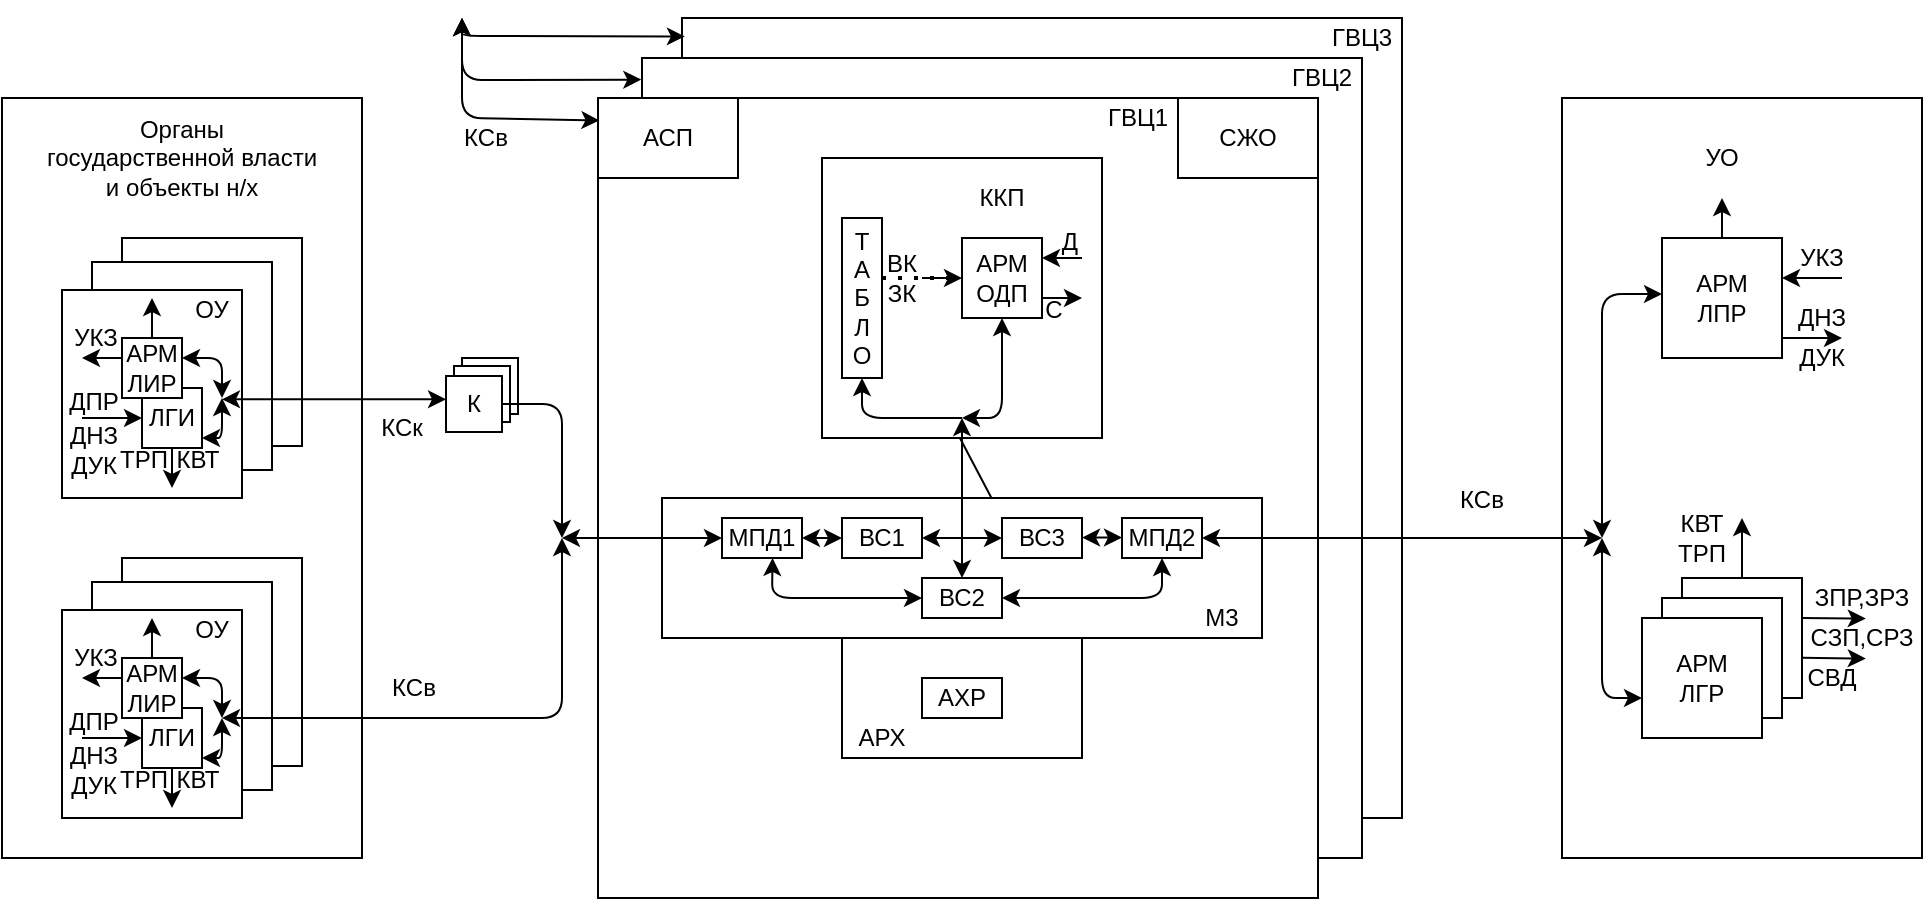 <mxfile version="14.5.8" type="github">
  <diagram name="Page-1" id="5f0bae14-7c28-e335-631c-24af17079c00">
    <mxGraphModel dx="1502" dy="604" grid="1" gridSize="10" guides="1" tooltips="1" connect="1" arrows="1" fold="1" page="1" pageScale="1" pageWidth="1100" pageHeight="850" background="#ffffff" math="0" shadow="0">
      <root>
        <mxCell id="0" />
        <mxCell id="1" parent="0" />
        <mxCell id="ngJWHtQWBfCgf-anMFrI-11" value="" style="rounded=0;whiteSpace=wrap;html=1;" vertex="1" parent="1">
          <mxGeometry x="400" y="200" width="360" height="400" as="geometry" />
        </mxCell>
        <mxCell id="ngJWHtQWBfCgf-anMFrI-12" value="" style="rounded=0;whiteSpace=wrap;html=1;" vertex="1" parent="1">
          <mxGeometry x="380" y="220" width="360" height="400" as="geometry" />
        </mxCell>
        <mxCell id="ngJWHtQWBfCgf-anMFrI-13" value="" style="rounded=0;whiteSpace=wrap;html=1;" vertex="1" parent="1">
          <mxGeometry x="358" y="240" width="360" height="400" as="geometry" />
        </mxCell>
        <mxCell id="ngJWHtQWBfCgf-anMFrI-15" value="ГВЦ1" style="text;html=1;strokeColor=none;fillColor=none;align=center;verticalAlign=middle;whiteSpace=wrap;rounded=0;" vertex="1" parent="1">
          <mxGeometry x="608" y="240" width="40" height="20" as="geometry" />
        </mxCell>
        <mxCell id="ngJWHtQWBfCgf-anMFrI-17" value="ГВЦ2" style="text;html=1;strokeColor=none;fillColor=none;align=center;verticalAlign=middle;whiteSpace=wrap;rounded=0;" vertex="1" parent="1">
          <mxGeometry x="700" y="220" width="40" height="20" as="geometry" />
        </mxCell>
        <mxCell id="ngJWHtQWBfCgf-anMFrI-18" value="ГВЦ3" style="text;html=1;strokeColor=none;fillColor=none;align=center;verticalAlign=middle;whiteSpace=wrap;rounded=0;" vertex="1" parent="1">
          <mxGeometry x="720" y="200" width="40" height="20" as="geometry" />
        </mxCell>
        <mxCell id="ngJWHtQWBfCgf-anMFrI-20" value="АСП" style="rounded=0;whiteSpace=wrap;html=1;" vertex="1" parent="1">
          <mxGeometry x="358" y="240" width="70" height="40" as="geometry" />
        </mxCell>
        <mxCell id="ngJWHtQWBfCgf-anMFrI-21" value="СЖО" style="rounded=0;whiteSpace=wrap;html=1;" vertex="1" parent="1">
          <mxGeometry x="648" y="240" width="70" height="40" as="geometry" />
        </mxCell>
        <mxCell id="ngJWHtQWBfCgf-anMFrI-42" value="" style="endArrow=classic;startArrow=classic;html=1;entryX=0;entryY=0.5;entryDx=0;entryDy=0;entryPerimeter=0;exitX=1;exitY=0.5;exitDx=0;exitDy=0;exitPerimeter=0;" edge="1" parent="1" target="ngJWHtQWBfCgf-anMFrI-30">
          <mxGeometry width="50" height="50" relative="1" as="geometry">
            <mxPoint x="510" y="355" as="sourcePoint" />
            <mxPoint x="560" y="450" as="targetPoint" />
          </mxGeometry>
        </mxCell>
        <mxCell id="ngJWHtQWBfCgf-anMFrI-57" value="" style="rounded=0;whiteSpace=wrap;html=1;" vertex="1" parent="1">
          <mxGeometry x="470" y="270" width="140" height="140" as="geometry" />
        </mxCell>
        <mxCell id="ngJWHtQWBfCgf-anMFrI-58" value="" style="rounded=0;whiteSpace=wrap;html=1;" vertex="1" parent="1">
          <mxGeometry x="390" y="440" width="300" height="70" as="geometry" />
        </mxCell>
        <mxCell id="ngJWHtQWBfCgf-anMFrI-59" value="" style="rounded=0;whiteSpace=wrap;html=1;" vertex="1" parent="1">
          <mxGeometry x="480" y="510" width="120" height="60" as="geometry" />
        </mxCell>
        <mxCell id="ngJWHtQWBfCgf-anMFrI-60" value="Т&lt;br&gt;А&lt;br&gt;Б&lt;br&gt;Л&lt;br&gt;О" style="rounded=0;whiteSpace=wrap;html=1;" vertex="1" parent="1">
          <mxGeometry x="480" y="300" width="20" height="80" as="geometry" />
        </mxCell>
        <mxCell id="ngJWHtQWBfCgf-anMFrI-63" value="АРМ&lt;br&gt;ОДП" style="whiteSpace=wrap;html=1;aspect=fixed;" vertex="1" parent="1">
          <mxGeometry x="540" y="310" width="40" height="40" as="geometry" />
        </mxCell>
        <mxCell id="ngJWHtQWBfCgf-anMFrI-66" value="МПД1" style="rounded=0;whiteSpace=wrap;html=1;" vertex="1" parent="1">
          <mxGeometry x="420" y="450" width="40" height="20" as="geometry" />
        </mxCell>
        <mxCell id="ngJWHtQWBfCgf-anMFrI-67" value="ВС1" style="rounded=0;whiteSpace=wrap;html=1;" vertex="1" parent="1">
          <mxGeometry x="480" y="450" width="40" height="20" as="geometry" />
        </mxCell>
        <mxCell id="ngJWHtQWBfCgf-anMFrI-68" value="ВС2" style="rounded=0;whiteSpace=wrap;html=1;" vertex="1" parent="1">
          <mxGeometry x="520" y="480" width="40" height="20" as="geometry" />
        </mxCell>
        <mxCell id="ngJWHtQWBfCgf-anMFrI-69" value="ВС3" style="rounded=0;whiteSpace=wrap;html=1;" vertex="1" parent="1">
          <mxGeometry x="560" y="450" width="40" height="20" as="geometry" />
        </mxCell>
        <mxCell id="ngJWHtQWBfCgf-anMFrI-70" value="МПД2" style="rounded=0;whiteSpace=wrap;html=1;" vertex="1" parent="1">
          <mxGeometry x="620" y="450" width="40" height="20" as="geometry" />
        </mxCell>
        <mxCell id="ngJWHtQWBfCgf-anMFrI-71" value="АХР" style="rounded=0;whiteSpace=wrap;html=1;" vertex="1" parent="1">
          <mxGeometry x="520" y="530" width="40" height="20" as="geometry" />
        </mxCell>
        <mxCell id="ngJWHtQWBfCgf-anMFrI-72" value="" style="endArrow=none;dashed=1;html=1;dashPattern=1 3;strokeWidth=2;exitX=1;exitY=0.375;exitDx=0;exitDy=0;exitPerimeter=0;entryX=0;entryY=0.5;entryDx=0;entryDy=0;entryPerimeter=0;" edge="1" parent="1" source="ngJWHtQWBfCgf-anMFrI-60" target="ngJWHtQWBfCgf-anMFrI-63">
          <mxGeometry width="50" height="50" relative="1" as="geometry">
            <mxPoint x="660" y="530" as="sourcePoint" />
            <mxPoint x="710" y="480" as="targetPoint" />
          </mxGeometry>
        </mxCell>
        <mxCell id="ngJWHtQWBfCgf-anMFrI-73" value="" style="endArrow=classic;html=1;entryX=0;entryY=0.5;entryDx=0;entryDy=0;" edge="1" parent="1" target="ngJWHtQWBfCgf-anMFrI-63">
          <mxGeometry width="50" height="50" relative="1" as="geometry">
            <mxPoint x="520" y="330" as="sourcePoint" />
            <mxPoint x="610" y="320" as="targetPoint" />
          </mxGeometry>
        </mxCell>
        <mxCell id="ngJWHtQWBfCgf-anMFrI-74" value="" style="endArrow=classic;html=1;entryX=1;entryY=0.25;entryDx=0;entryDy=0;entryPerimeter=0;" edge="1" parent="1" target="ngJWHtQWBfCgf-anMFrI-63">
          <mxGeometry width="50" height="50" relative="1" as="geometry">
            <mxPoint x="600" y="320" as="sourcePoint" />
            <mxPoint x="580" y="310" as="targetPoint" />
          </mxGeometry>
        </mxCell>
        <mxCell id="ngJWHtQWBfCgf-anMFrI-75" value="" style="endArrow=classic;html=1;exitX=1;exitY=0.75;exitDx=0;exitDy=0;exitPerimeter=0;" edge="1" parent="1" source="ngJWHtQWBfCgf-anMFrI-63">
          <mxGeometry width="50" height="50" relative="1" as="geometry">
            <mxPoint x="580" y="370" as="sourcePoint" />
            <mxPoint x="600" y="340" as="targetPoint" />
            <Array as="points" />
          </mxGeometry>
        </mxCell>
        <mxCell id="ngJWHtQWBfCgf-anMFrI-78" value="ВК&lt;br&gt;ЗК" style="text;html=1;strokeColor=none;fillColor=none;align=center;verticalAlign=middle;whiteSpace=wrap;rounded=0;" vertex="1" parent="1">
          <mxGeometry x="490" y="320" width="40" height="20" as="geometry" />
        </mxCell>
        <mxCell id="ngJWHtQWBfCgf-anMFrI-79" value="ККП" style="text;html=1;strokeColor=none;fillColor=none;align=center;verticalAlign=middle;whiteSpace=wrap;rounded=0;" vertex="1" parent="1">
          <mxGeometry x="540" y="280" width="40" height="20" as="geometry" />
        </mxCell>
        <mxCell id="ngJWHtQWBfCgf-anMFrI-81" value="С" style="text;html=1;strokeColor=none;fillColor=none;align=center;verticalAlign=middle;whiteSpace=wrap;rounded=0;" vertex="1" parent="1">
          <mxGeometry x="576" y="336" width="20" height="20" as="geometry" />
        </mxCell>
        <mxCell id="ngJWHtQWBfCgf-anMFrI-82" value="" style="endArrow=classic;startArrow=classic;html=1;exitX=1;exitY=0.5;exitDx=0;exitDy=0;exitPerimeter=0;entryX=0;entryY=0.5;entryDx=0;entryDy=0;entryPerimeter=0;" edge="1" parent="1" source="ngJWHtQWBfCgf-anMFrI-66" target="ngJWHtQWBfCgf-anMFrI-67">
          <mxGeometry width="50" height="50" relative="1" as="geometry">
            <mxPoint x="460" y="450" as="sourcePoint" />
            <mxPoint x="670" y="430" as="targetPoint" />
          </mxGeometry>
        </mxCell>
        <mxCell id="ngJWHtQWBfCgf-anMFrI-83" value="" style="endArrow=classic;startArrow=classic;html=1;exitX=1;exitY=0.5;exitDx=0;exitDy=0;exitPerimeter=0;entryX=0;entryY=0.5;entryDx=0;entryDy=0;entryPerimeter=0;" edge="1" parent="1">
          <mxGeometry width="50" height="50" relative="1" as="geometry">
            <mxPoint x="600" y="459.76" as="sourcePoint" />
            <mxPoint x="620" y="459.76" as="targetPoint" />
          </mxGeometry>
        </mxCell>
        <mxCell id="ngJWHtQWBfCgf-anMFrI-84" value="" style="endArrow=classic;startArrow=classic;html=1;exitX=1;exitY=0.5;exitDx=0;exitDy=0;entryX=0;entryY=0.5;entryDx=0;entryDy=0;" edge="1" parent="1" source="ngJWHtQWBfCgf-anMFrI-67" target="ngJWHtQWBfCgf-anMFrI-69">
          <mxGeometry width="50" height="50" relative="1" as="geometry">
            <mxPoint x="530" y="459.76" as="sourcePoint" />
            <mxPoint x="550" y="459.76" as="targetPoint" />
          </mxGeometry>
        </mxCell>
        <mxCell id="ngJWHtQWBfCgf-anMFrI-85" value="" style="endArrow=classic;startArrow=classic;html=1;exitX=0.632;exitY=1;exitDx=0;exitDy=0;exitPerimeter=0;entryX=0;entryY=0.5;entryDx=0;entryDy=0;" edge="1" parent="1" source="ngJWHtQWBfCgf-anMFrI-66" target="ngJWHtQWBfCgf-anMFrI-68">
          <mxGeometry width="50" height="50" relative="1" as="geometry">
            <mxPoint x="630" y="480" as="sourcePoint" />
            <mxPoint x="680" y="430" as="targetPoint" />
            <Array as="points">
              <mxPoint x="445" y="490" />
            </Array>
          </mxGeometry>
        </mxCell>
        <mxCell id="ngJWHtQWBfCgf-anMFrI-86" value="" style="endArrow=classic;startArrow=classic;html=1;exitX=0.5;exitY=1;exitDx=0;exitDy=0;entryX=1;entryY=0.5;entryDx=0;entryDy=0;" edge="1" parent="1" source="ngJWHtQWBfCgf-anMFrI-70" target="ngJWHtQWBfCgf-anMFrI-68">
          <mxGeometry width="50" height="50" relative="1" as="geometry">
            <mxPoint x="465.28" y="480" as="sourcePoint" />
            <mxPoint x="530" y="500" as="targetPoint" />
            <Array as="points">
              <mxPoint x="640" y="490" />
            </Array>
          </mxGeometry>
        </mxCell>
        <mxCell id="ngJWHtQWBfCgf-anMFrI-88" value="" style="endArrow=classic;startArrow=classic;html=1;exitX=0.5;exitY=0;exitDx=0;exitDy=0;" edge="1" parent="1" source="ngJWHtQWBfCgf-anMFrI-68">
          <mxGeometry width="50" height="50" relative="1" as="geometry">
            <mxPoint x="520" y="450" as="sourcePoint" />
            <mxPoint x="540" y="400" as="targetPoint" />
          </mxGeometry>
        </mxCell>
        <mxCell id="ngJWHtQWBfCgf-anMFrI-89" value="" style="endArrow=classic;startArrow=classic;html=1;entryX=0.5;entryY=1;entryDx=0;entryDy=0;entryPerimeter=0;" edge="1" parent="1" target="ngJWHtQWBfCgf-anMFrI-63">
          <mxGeometry width="50" height="50" relative="1" as="geometry">
            <mxPoint x="540" y="400" as="sourcePoint" />
            <mxPoint x="570" y="350" as="targetPoint" />
            <Array as="points">
              <mxPoint x="560" y="400" />
            </Array>
          </mxGeometry>
        </mxCell>
        <mxCell id="ngJWHtQWBfCgf-anMFrI-90" value="" style="endArrow=classic;html=1;entryX=0.5;entryY=1;entryDx=0;entryDy=0;entryPerimeter=0;" edge="1" parent="1" target="ngJWHtQWBfCgf-anMFrI-60">
          <mxGeometry width="50" height="50" relative="1" as="geometry">
            <mxPoint x="540" y="400" as="sourcePoint" />
            <mxPoint x="530" y="350" as="targetPoint" />
            <Array as="points">
              <mxPoint x="490" y="400" />
            </Array>
          </mxGeometry>
        </mxCell>
        <mxCell id="ngJWHtQWBfCgf-anMFrI-94" value="Д" style="text;html=1;strokeColor=none;fillColor=none;align=center;verticalAlign=middle;whiteSpace=wrap;rounded=0;" vertex="1" parent="1">
          <mxGeometry x="574" y="302" width="40" height="20" as="geometry" />
        </mxCell>
        <mxCell id="ngJWHtQWBfCgf-anMFrI-95" value="М3" style="text;html=1;strokeColor=none;fillColor=none;align=center;verticalAlign=middle;whiteSpace=wrap;rounded=0;" vertex="1" parent="1">
          <mxGeometry x="650" y="490" width="40" height="20" as="geometry" />
        </mxCell>
        <mxCell id="ngJWHtQWBfCgf-anMFrI-96" value="АРХ" style="text;html=1;strokeColor=none;fillColor=none;align=center;verticalAlign=middle;whiteSpace=wrap;rounded=0;" vertex="1" parent="1">
          <mxGeometry x="480" y="550" width="40" height="20" as="geometry" />
        </mxCell>
        <mxCell id="ngJWHtQWBfCgf-anMFrI-97" value="" style="rounded=0;whiteSpace=wrap;html=1;" vertex="1" parent="1">
          <mxGeometry x="840" y="240" width="180" height="380" as="geometry" />
        </mxCell>
        <mxCell id="ngJWHtQWBfCgf-anMFrI-98" value="УО" style="text;html=1;strokeColor=none;fillColor=none;align=center;verticalAlign=middle;whiteSpace=wrap;rounded=0;" vertex="1" parent="1">
          <mxGeometry x="900" y="260" width="40" height="20" as="geometry" />
        </mxCell>
        <mxCell id="ngJWHtQWBfCgf-anMFrI-99" value="АРМ&lt;br&gt;ЛПР" style="rounded=0;whiteSpace=wrap;html=1;" vertex="1" parent="1">
          <mxGeometry x="890" y="310" width="60" height="60" as="geometry" />
        </mxCell>
        <mxCell id="ngJWHtQWBfCgf-anMFrI-101" value="" style="rounded=0;whiteSpace=wrap;html=1;" vertex="1" parent="1">
          <mxGeometry x="900" y="480" width="60" height="60" as="geometry" />
        </mxCell>
        <mxCell id="ngJWHtQWBfCgf-anMFrI-102" value="" style="rounded=0;whiteSpace=wrap;html=1;" vertex="1" parent="1">
          <mxGeometry x="890" y="490" width="60" height="60" as="geometry" />
        </mxCell>
        <mxCell id="ngJWHtQWBfCgf-anMFrI-103" value="АРМ&lt;br&gt;ЛГР" style="rounded=0;whiteSpace=wrap;html=1;" vertex="1" parent="1">
          <mxGeometry x="880" y="500" width="60" height="60" as="geometry" />
        </mxCell>
        <mxCell id="ngJWHtQWBfCgf-anMFrI-106" value="" style="endArrow=classic;startArrow=classic;html=1;exitX=1;exitY=0.5;exitDx=0;exitDy=0;exitPerimeter=0;" edge="1" parent="1" source="ngJWHtQWBfCgf-anMFrI-70">
          <mxGeometry width="50" height="50" relative="1" as="geometry">
            <mxPoint x="770" y="500" as="sourcePoint" />
            <mxPoint x="860" y="460" as="targetPoint" />
          </mxGeometry>
        </mxCell>
        <mxCell id="ngJWHtQWBfCgf-anMFrI-107" value="" style="endArrow=classic;startArrow=classic;html=1;entryX=0;entryY=0.467;entryDx=0;entryDy=0;entryPerimeter=0;" edge="1" parent="1" target="ngJWHtQWBfCgf-anMFrI-99">
          <mxGeometry width="50" height="50" relative="1" as="geometry">
            <mxPoint x="860" y="460" as="sourcePoint" />
            <mxPoint x="890" y="370" as="targetPoint" />
            <Array as="points">
              <mxPoint x="860" y="338" />
            </Array>
          </mxGeometry>
        </mxCell>
        <mxCell id="ngJWHtQWBfCgf-anMFrI-108" value="" style="endArrow=classic;startArrow=classic;html=1;entryX=0;entryY=0.667;entryDx=0;entryDy=0;entryPerimeter=0;" edge="1" parent="1" target="ngJWHtQWBfCgf-anMFrI-103">
          <mxGeometry width="50" height="50" relative="1" as="geometry">
            <mxPoint x="860" y="460" as="sourcePoint" />
            <mxPoint x="940" y="440" as="targetPoint" />
            <Array as="points">
              <mxPoint x="860" y="540" />
            </Array>
          </mxGeometry>
        </mxCell>
        <mxCell id="ngJWHtQWBfCgf-anMFrI-109" value="" style="endArrow=classic;html=1;" edge="1" parent="1">
          <mxGeometry width="50" height="50" relative="1" as="geometry">
            <mxPoint x="920" y="310" as="sourcePoint" />
            <mxPoint x="920" y="290" as="targetPoint" />
          </mxGeometry>
        </mxCell>
        <mxCell id="ngJWHtQWBfCgf-anMFrI-110" value="" style="endArrow=classic;html=1;entryX=1;entryY=0.333;entryDx=0;entryDy=0;entryPerimeter=0;" edge="1" parent="1" target="ngJWHtQWBfCgf-anMFrI-99">
          <mxGeometry width="50" height="50" relative="1" as="geometry">
            <mxPoint x="980" y="330" as="sourcePoint" />
            <mxPoint x="930" y="300" as="targetPoint" />
          </mxGeometry>
        </mxCell>
        <mxCell id="ngJWHtQWBfCgf-anMFrI-111" value="" style="endArrow=classic;html=1;exitX=1;exitY=0.833;exitDx=0;exitDy=0;exitPerimeter=0;" edge="1" parent="1" source="ngJWHtQWBfCgf-anMFrI-99">
          <mxGeometry width="50" height="50" relative="1" as="geometry">
            <mxPoint x="940" y="330" as="sourcePoint" />
            <mxPoint x="980" y="360" as="targetPoint" />
          </mxGeometry>
        </mxCell>
        <mxCell id="ngJWHtQWBfCgf-anMFrI-112" value="" style="endArrow=classic;html=1;exitX=0.5;exitY=0;exitDx=0;exitDy=0;exitPerimeter=0;" edge="1" parent="1" source="ngJWHtQWBfCgf-anMFrI-101">
          <mxGeometry width="50" height="50" relative="1" as="geometry">
            <mxPoint x="520" y="470" as="sourcePoint" />
            <mxPoint x="930" y="450" as="targetPoint" />
          </mxGeometry>
        </mxCell>
        <mxCell id="ngJWHtQWBfCgf-anMFrI-113" value="" style="endArrow=classic;html=1;exitX=1;exitY=0.333;exitDx=0;exitDy=0;exitPerimeter=0;entryX=0.547;entryY=1.014;entryDx=0;entryDy=0;entryPerimeter=0;" edge="1" parent="1" source="ngJWHtQWBfCgf-anMFrI-101" target="ngJWHtQWBfCgf-anMFrI-122">
          <mxGeometry width="50" height="50" relative="1" as="geometry">
            <mxPoint x="940" y="490" as="sourcePoint" />
            <mxPoint x="991.88" y="500.28" as="targetPoint" />
          </mxGeometry>
        </mxCell>
        <mxCell id="ngJWHtQWBfCgf-anMFrI-115" value="УКЗ" style="text;html=1;strokeColor=none;fillColor=none;align=center;verticalAlign=middle;whiteSpace=wrap;rounded=0;" vertex="1" parent="1">
          <mxGeometry x="950" y="310" width="40" height="20" as="geometry" />
        </mxCell>
        <mxCell id="ngJWHtQWBfCgf-anMFrI-116" value="ДНЗ" style="text;html=1;strokeColor=none;fillColor=none;align=center;verticalAlign=middle;whiteSpace=wrap;rounded=0;" vertex="1" parent="1">
          <mxGeometry x="950" y="340" width="40" height="20" as="geometry" />
        </mxCell>
        <mxCell id="ngJWHtQWBfCgf-anMFrI-117" value="ДУК" style="text;html=1;strokeColor=none;fillColor=none;align=center;verticalAlign=middle;whiteSpace=wrap;rounded=0;" vertex="1" parent="1">
          <mxGeometry x="950" y="360" width="40" height="20" as="geometry" />
        </mxCell>
        <mxCell id="ngJWHtQWBfCgf-anMFrI-118" value="КВТ&lt;br&gt;ТРП" style="text;html=1;strokeColor=none;fillColor=none;align=center;verticalAlign=middle;whiteSpace=wrap;rounded=0;" vertex="1" parent="1">
          <mxGeometry x="890" y="450" width="40" height="20" as="geometry" />
        </mxCell>
        <mxCell id="ngJWHtQWBfCgf-anMFrI-120" value="" style="endArrow=classic;html=1;exitX=1;exitY=0.333;exitDx=0;exitDy=0;exitPerimeter=0;entryX=0.547;entryY=1.014;entryDx=0;entryDy=0;entryPerimeter=0;" edge="1" parent="1" target="ngJWHtQWBfCgf-anMFrI-121">
          <mxGeometry width="50" height="50" relative="1" as="geometry">
            <mxPoint x="960" y="519.85" as="sourcePoint" />
            <mxPoint x="991.88" y="520.15" as="targetPoint" />
          </mxGeometry>
        </mxCell>
        <mxCell id="ngJWHtQWBfCgf-anMFrI-121" value="СЗП,СРЗ" style="text;html=1;strokeColor=none;fillColor=none;align=center;verticalAlign=middle;whiteSpace=wrap;rounded=0;" vertex="1" parent="1">
          <mxGeometry x="970.0" y="500" width="40" height="20" as="geometry" />
        </mxCell>
        <mxCell id="ngJWHtQWBfCgf-anMFrI-122" value="ЗПР,ЗРЗ" style="text;html=1;strokeColor=none;fillColor=none;align=center;verticalAlign=middle;whiteSpace=wrap;rounded=0;" vertex="1" parent="1">
          <mxGeometry x="970" y="480" width="40" height="20" as="geometry" />
        </mxCell>
        <mxCell id="ngJWHtQWBfCgf-anMFrI-123" value="СВД" style="text;html=1;strokeColor=none;fillColor=none;align=center;verticalAlign=middle;whiteSpace=wrap;rounded=0;" vertex="1" parent="1">
          <mxGeometry x="955" y="520" width="40" height="20" as="geometry" />
        </mxCell>
        <mxCell id="ngJWHtQWBfCgf-anMFrI-124" value="" style="endArrow=classic;startArrow=classic;html=1;entryX=-0.001;entryY=0.027;entryDx=0;entryDy=0;entryPerimeter=0;" edge="1" parent="1" target="ngJWHtQWBfCgf-anMFrI-12">
          <mxGeometry width="50" height="50" relative="1" as="geometry">
            <mxPoint x="290" y="200" as="sourcePoint" />
            <mxPoint x="376" y="190" as="targetPoint" />
            <Array as="points">
              <mxPoint x="290" y="231" />
            </Array>
          </mxGeometry>
        </mxCell>
        <mxCell id="ngJWHtQWBfCgf-anMFrI-125" value="" style="endArrow=classic;startArrow=classic;html=1;entryX=0.002;entryY=0.028;entryDx=0;entryDy=0;entryPerimeter=0;" edge="1" parent="1" target="ngJWHtQWBfCgf-anMFrI-13">
          <mxGeometry width="50" height="50" relative="1" as="geometry">
            <mxPoint x="290" y="200" as="sourcePoint" />
            <mxPoint x="365.48" y="276.8" as="targetPoint" />
            <Array as="points">
              <mxPoint x="290" y="250" />
            </Array>
          </mxGeometry>
        </mxCell>
        <mxCell id="ngJWHtQWBfCgf-anMFrI-126" value="" style="endArrow=classic;startArrow=classic;html=1;entryX=0.004;entryY=0.023;entryDx=0;entryDy=0;entryPerimeter=0;" edge="1" parent="1" target="ngJWHtQWBfCgf-anMFrI-11">
          <mxGeometry width="50" height="50" relative="1" as="geometry">
            <mxPoint x="290" y="200" as="sourcePoint" />
            <mxPoint x="375.48" y="286.8" as="targetPoint" />
            <Array as="points">
              <mxPoint x="290" y="209" />
            </Array>
          </mxGeometry>
        </mxCell>
        <mxCell id="ngJWHtQWBfCgf-anMFrI-127" value="" style="rounded=0;whiteSpace=wrap;html=1;" vertex="1" parent="1">
          <mxGeometry x="60" y="240" width="180" height="380" as="geometry" />
        </mxCell>
        <mxCell id="ngJWHtQWBfCgf-anMFrI-128" value="Органы государственной власти и объекты н/х" style="text;html=1;strokeColor=none;fillColor=none;align=center;verticalAlign=middle;whiteSpace=wrap;rounded=0;" vertex="1" parent="1">
          <mxGeometry x="80" y="260" width="140" height="20" as="geometry" />
        </mxCell>
        <mxCell id="ngJWHtQWBfCgf-anMFrI-129" value="" style="rounded=0;whiteSpace=wrap;html=1;" vertex="1" parent="1">
          <mxGeometry x="120" y="310" width="90" height="104" as="geometry" />
        </mxCell>
        <mxCell id="ngJWHtQWBfCgf-anMFrI-130" value="" style="rounded=0;whiteSpace=wrap;html=1;" vertex="1" parent="1">
          <mxGeometry x="105" y="322" width="90" height="104" as="geometry" />
        </mxCell>
        <mxCell id="ngJWHtQWBfCgf-anMFrI-131" value="" style="rounded=0;whiteSpace=wrap;html=1;" vertex="1" parent="1">
          <mxGeometry x="90" y="336" width="90" height="104" as="geometry" />
        </mxCell>
        <mxCell id="ngJWHtQWBfCgf-anMFrI-135" value="ЛГИ" style="whiteSpace=wrap;html=1;aspect=fixed;" vertex="1" parent="1">
          <mxGeometry x="130" y="385" width="30" height="30" as="geometry" />
        </mxCell>
        <mxCell id="ngJWHtQWBfCgf-anMFrI-136" value="АРМ&lt;br&gt;ЛИР" style="whiteSpace=wrap;html=1;aspect=fixed;" vertex="1" parent="1">
          <mxGeometry x="120" y="360" width="30" height="30" as="geometry" />
        </mxCell>
        <mxCell id="ngJWHtQWBfCgf-anMFrI-139" value="" style="endArrow=classic;html=1;exitX=0.5;exitY=0;exitDx=0;exitDy=0;exitPerimeter=0;" edge="1" parent="1" source="ngJWHtQWBfCgf-anMFrI-136">
          <mxGeometry width="50" height="50" relative="1" as="geometry">
            <mxPoint x="100" y="370" as="sourcePoint" />
            <mxPoint x="135" y="340" as="targetPoint" />
          </mxGeometry>
        </mxCell>
        <mxCell id="ngJWHtQWBfCgf-anMFrI-140" value="" style="endArrow=classic;html=1;exitX=0;exitY=0.333;exitDx=0;exitDy=0;exitPerimeter=0;" edge="1" parent="1" source="ngJWHtQWBfCgf-anMFrI-136">
          <mxGeometry width="50" height="50" relative="1" as="geometry">
            <mxPoint x="60" y="390" as="sourcePoint" />
            <mxPoint x="100" y="370" as="targetPoint" />
          </mxGeometry>
        </mxCell>
        <mxCell id="ngJWHtQWBfCgf-anMFrI-141" value="" style="endArrow=classic;html=1;" edge="1" parent="1">
          <mxGeometry width="50" height="50" relative="1" as="geometry">
            <mxPoint x="100" y="400" as="sourcePoint" />
            <mxPoint x="130" y="400" as="targetPoint" />
          </mxGeometry>
        </mxCell>
        <mxCell id="ngJWHtQWBfCgf-anMFrI-143" value="" style="endArrow=classic;html=1;exitX=0.5;exitY=0.833;exitDx=0;exitDy=0;exitPerimeter=0;" edge="1" parent="1">
          <mxGeometry width="50" height="50" relative="1" as="geometry">
            <mxPoint x="145" y="414.99" as="sourcePoint" />
            <mxPoint x="145" y="435" as="targetPoint" />
            <Array as="points">
              <mxPoint x="145" y="435" />
              <mxPoint x="145" y="430" />
            </Array>
          </mxGeometry>
        </mxCell>
        <mxCell id="ngJWHtQWBfCgf-anMFrI-144" value="" style="endArrow=classic;startArrow=classic;html=1;" edge="1" parent="1">
          <mxGeometry width="50" height="50" relative="1" as="geometry">
            <mxPoint x="150" y="370" as="sourcePoint" />
            <mxPoint x="170" y="390" as="targetPoint" />
            <Array as="points">
              <mxPoint x="170" y="370" />
            </Array>
          </mxGeometry>
        </mxCell>
        <mxCell id="ngJWHtQWBfCgf-anMFrI-145" value="" style="endArrow=classic;startArrow=classic;html=1;" edge="1" parent="1">
          <mxGeometry width="50" height="50" relative="1" as="geometry">
            <mxPoint x="160" y="410" as="sourcePoint" />
            <mxPoint x="170" y="390" as="targetPoint" />
            <Array as="points">
              <mxPoint x="170" y="410" />
            </Array>
          </mxGeometry>
        </mxCell>
        <mxCell id="ngJWHtQWBfCgf-anMFrI-147" value="УКЗ" style="text;html=1;strokeColor=none;fillColor=none;align=center;verticalAlign=middle;whiteSpace=wrap;rounded=0;" vertex="1" parent="1">
          <mxGeometry x="87" y="350" width="40" height="20" as="geometry" />
        </mxCell>
        <mxCell id="ngJWHtQWBfCgf-anMFrI-148" value="ДПР" style="text;html=1;strokeColor=none;fillColor=none;align=center;verticalAlign=middle;whiteSpace=wrap;rounded=0;" vertex="1" parent="1">
          <mxGeometry x="86" y="382" width="40" height="20" as="geometry" />
        </mxCell>
        <mxCell id="ngJWHtQWBfCgf-anMFrI-149" value="ДНЗ" style="text;html=1;strokeColor=none;fillColor=none;align=center;verticalAlign=middle;whiteSpace=wrap;rounded=0;" vertex="1" parent="1">
          <mxGeometry x="86" y="399" width="40" height="20" as="geometry" />
        </mxCell>
        <mxCell id="ngJWHtQWBfCgf-anMFrI-150" value="ДУК" style="text;html=1;strokeColor=none;fillColor=none;align=center;verticalAlign=middle;whiteSpace=wrap;rounded=0;" vertex="1" parent="1">
          <mxGeometry x="86" y="414" width="40" height="20" as="geometry" />
        </mxCell>
        <mxCell id="ngJWHtQWBfCgf-anMFrI-151" value="ТРП" style="text;html=1;strokeColor=none;fillColor=none;align=center;verticalAlign=middle;whiteSpace=wrap;rounded=0;" vertex="1" parent="1">
          <mxGeometry x="111" y="411" width="40" height="20" as="geometry" />
        </mxCell>
        <mxCell id="ngJWHtQWBfCgf-anMFrI-152" value="КВТ" style="text;html=1;strokeColor=none;fillColor=none;align=center;verticalAlign=middle;whiteSpace=wrap;rounded=0;" vertex="1" parent="1">
          <mxGeometry x="138" y="411" width="40" height="20" as="geometry" />
        </mxCell>
        <mxCell id="ngJWHtQWBfCgf-anMFrI-153" value="" style="endArrow=classic;startArrow=classic;html=1;entryX=0;entryY=0.5;entryDx=0;entryDy=0;entryPerimeter=0;" edge="1" parent="1" target="ngJWHtQWBfCgf-anMFrI-66">
          <mxGeometry width="50" height="50" relative="1" as="geometry">
            <mxPoint x="340" y="460" as="sourcePoint" />
            <mxPoint x="340" y="430" as="targetPoint" />
          </mxGeometry>
        </mxCell>
        <mxCell id="ngJWHtQWBfCgf-anMFrI-157" value="" style="rounded=0;whiteSpace=wrap;html=1;" vertex="1" parent="1">
          <mxGeometry x="120" y="470" width="90" height="104" as="geometry" />
        </mxCell>
        <mxCell id="ngJWHtQWBfCgf-anMFrI-158" value="" style="rounded=0;whiteSpace=wrap;html=1;" vertex="1" parent="1">
          <mxGeometry x="105" y="482" width="90" height="104" as="geometry" />
        </mxCell>
        <mxCell id="ngJWHtQWBfCgf-anMFrI-159" value="" style="rounded=0;whiteSpace=wrap;html=1;" vertex="1" parent="1">
          <mxGeometry x="90" y="496" width="90" height="104" as="geometry" />
        </mxCell>
        <mxCell id="ngJWHtQWBfCgf-anMFrI-160" value="ЛГИ" style="whiteSpace=wrap;html=1;aspect=fixed;" vertex="1" parent="1">
          <mxGeometry x="130" y="545" width="30" height="30" as="geometry" />
        </mxCell>
        <mxCell id="ngJWHtQWBfCgf-anMFrI-161" value="АРМ&lt;br&gt;ЛИР" style="whiteSpace=wrap;html=1;aspect=fixed;" vertex="1" parent="1">
          <mxGeometry x="120" y="520" width="30" height="30" as="geometry" />
        </mxCell>
        <mxCell id="ngJWHtQWBfCgf-anMFrI-162" value="" style="endArrow=classic;html=1;exitX=0.5;exitY=0;exitDx=0;exitDy=0;exitPerimeter=0;" edge="1" parent="1" source="ngJWHtQWBfCgf-anMFrI-161">
          <mxGeometry width="50" height="50" relative="1" as="geometry">
            <mxPoint x="100" y="530" as="sourcePoint" />
            <mxPoint x="135" y="500" as="targetPoint" />
          </mxGeometry>
        </mxCell>
        <mxCell id="ngJWHtQWBfCgf-anMFrI-163" value="" style="endArrow=classic;html=1;exitX=0;exitY=0.333;exitDx=0;exitDy=0;exitPerimeter=0;" edge="1" parent="1" source="ngJWHtQWBfCgf-anMFrI-161">
          <mxGeometry width="50" height="50" relative="1" as="geometry">
            <mxPoint x="60" y="550" as="sourcePoint" />
            <mxPoint x="100" y="530" as="targetPoint" />
          </mxGeometry>
        </mxCell>
        <mxCell id="ngJWHtQWBfCgf-anMFrI-164" value="" style="endArrow=classic;html=1;" edge="1" parent="1">
          <mxGeometry width="50" height="50" relative="1" as="geometry">
            <mxPoint x="100" y="560" as="sourcePoint" />
            <mxPoint x="130" y="560" as="targetPoint" />
          </mxGeometry>
        </mxCell>
        <mxCell id="ngJWHtQWBfCgf-anMFrI-165" value="" style="endArrow=classic;html=1;exitX=0.5;exitY=0.833;exitDx=0;exitDy=0;exitPerimeter=0;" edge="1" parent="1">
          <mxGeometry width="50" height="50" relative="1" as="geometry">
            <mxPoint x="145" y="574.99" as="sourcePoint" />
            <mxPoint x="145" y="595" as="targetPoint" />
            <Array as="points">
              <mxPoint x="145" y="595" />
              <mxPoint x="145" y="590" />
            </Array>
          </mxGeometry>
        </mxCell>
        <mxCell id="ngJWHtQWBfCgf-anMFrI-166" value="УКЗ" style="text;html=1;strokeColor=none;fillColor=none;align=center;verticalAlign=middle;whiteSpace=wrap;rounded=0;" vertex="1" parent="1">
          <mxGeometry x="87" y="510" width="40" height="20" as="geometry" />
        </mxCell>
        <mxCell id="ngJWHtQWBfCgf-anMFrI-167" value="ДПР" style="text;html=1;strokeColor=none;fillColor=none;align=center;verticalAlign=middle;whiteSpace=wrap;rounded=0;" vertex="1" parent="1">
          <mxGeometry x="86" y="542" width="40" height="20" as="geometry" />
        </mxCell>
        <mxCell id="ngJWHtQWBfCgf-anMFrI-168" value="ДНЗ" style="text;html=1;strokeColor=none;fillColor=none;align=center;verticalAlign=middle;whiteSpace=wrap;rounded=0;" vertex="1" parent="1">
          <mxGeometry x="86" y="559" width="40" height="20" as="geometry" />
        </mxCell>
        <mxCell id="ngJWHtQWBfCgf-anMFrI-169" value="ДУК" style="text;html=1;strokeColor=none;fillColor=none;align=center;verticalAlign=middle;whiteSpace=wrap;rounded=0;" vertex="1" parent="1">
          <mxGeometry x="86" y="574" width="40" height="20" as="geometry" />
        </mxCell>
        <mxCell id="ngJWHtQWBfCgf-anMFrI-170" value="ТРП" style="text;html=1;strokeColor=none;fillColor=none;align=center;verticalAlign=middle;whiteSpace=wrap;rounded=0;" vertex="1" parent="1">
          <mxGeometry x="111" y="571" width="40" height="20" as="geometry" />
        </mxCell>
        <mxCell id="ngJWHtQWBfCgf-anMFrI-171" value="КВТ" style="text;html=1;strokeColor=none;fillColor=none;align=center;verticalAlign=middle;whiteSpace=wrap;rounded=0;" vertex="1" parent="1">
          <mxGeometry x="138" y="571" width="40" height="20" as="geometry" />
        </mxCell>
        <mxCell id="ngJWHtQWBfCgf-anMFrI-172" value="ОУ" style="text;html=1;strokeColor=none;fillColor=none;align=center;verticalAlign=middle;whiteSpace=wrap;rounded=0;" vertex="1" parent="1">
          <mxGeometry x="145" y="336" width="40" height="20" as="geometry" />
        </mxCell>
        <mxCell id="ngJWHtQWBfCgf-anMFrI-173" value="ОУ" style="text;html=1;strokeColor=none;fillColor=none;align=center;verticalAlign=middle;whiteSpace=wrap;rounded=0;" vertex="1" parent="1">
          <mxGeometry x="145" y="496" width="40" height="20" as="geometry" />
        </mxCell>
        <mxCell id="ngJWHtQWBfCgf-anMFrI-174" value="" style="whiteSpace=wrap;html=1;aspect=fixed;" vertex="1" parent="1">
          <mxGeometry x="290" y="370" width="28" height="28" as="geometry" />
        </mxCell>
        <mxCell id="ngJWHtQWBfCgf-anMFrI-175" value="" style="whiteSpace=wrap;html=1;aspect=fixed;" vertex="1" parent="1">
          <mxGeometry x="286" y="374" width="28" height="28" as="geometry" />
        </mxCell>
        <mxCell id="ngJWHtQWBfCgf-anMFrI-176" value="К" style="whiteSpace=wrap;html=1;aspect=fixed;" vertex="1" parent="1">
          <mxGeometry x="282" y="379" width="28" height="28" as="geometry" />
        </mxCell>
        <mxCell id="ngJWHtQWBfCgf-anMFrI-181" value="" style="endArrow=classic;startArrow=classic;html=1;" edge="1" parent="1">
          <mxGeometry width="50" height="50" relative="1" as="geometry">
            <mxPoint x="170" y="390.66" as="sourcePoint" />
            <mxPoint x="282" y="390.66" as="targetPoint" />
          </mxGeometry>
        </mxCell>
        <mxCell id="ngJWHtQWBfCgf-anMFrI-184" value="" style="endArrow=classic;startArrow=classic;html=1;" edge="1" parent="1">
          <mxGeometry width="50" height="50" relative="1" as="geometry">
            <mxPoint x="150" y="530" as="sourcePoint" />
            <mxPoint x="170.0" y="550" as="targetPoint" />
            <Array as="points">
              <mxPoint x="170" y="530" />
            </Array>
          </mxGeometry>
        </mxCell>
        <mxCell id="ngJWHtQWBfCgf-anMFrI-185" value="" style="endArrow=classic;startArrow=classic;html=1;" edge="1" parent="1">
          <mxGeometry width="50" height="50" relative="1" as="geometry">
            <mxPoint x="160.0" y="570" as="sourcePoint" />
            <mxPoint x="170.0" y="550" as="targetPoint" />
            <Array as="points">
              <mxPoint x="170" y="570" />
            </Array>
          </mxGeometry>
        </mxCell>
        <mxCell id="ngJWHtQWBfCgf-anMFrI-188" value="" style="endArrow=classic;html=1;exitX=1;exitY=0.5;exitDx=0;exitDy=0;" edge="1" parent="1" source="ngJWHtQWBfCgf-anMFrI-176">
          <mxGeometry width="50" height="50" relative="1" as="geometry">
            <mxPoint x="260" y="530" as="sourcePoint" />
            <mxPoint x="340" y="460" as="targetPoint" />
            <Array as="points">
              <mxPoint x="340" y="393" />
            </Array>
          </mxGeometry>
        </mxCell>
        <mxCell id="ngJWHtQWBfCgf-anMFrI-189" value="" style="endArrow=classic;startArrow=classic;html=1;" edge="1" parent="1">
          <mxGeometry width="50" height="50" relative="1" as="geometry">
            <mxPoint x="170" y="550" as="sourcePoint" />
            <mxPoint x="340" y="460" as="targetPoint" />
            <Array as="points">
              <mxPoint x="340" y="550" />
            </Array>
          </mxGeometry>
        </mxCell>
        <mxCell id="ngJWHtQWBfCgf-anMFrI-190" value="КСк" style="text;html=1;strokeColor=none;fillColor=none;align=center;verticalAlign=middle;whiteSpace=wrap;rounded=0;" vertex="1" parent="1">
          <mxGeometry x="240" y="395" width="40" height="20" as="geometry" />
        </mxCell>
        <mxCell id="ngJWHtQWBfCgf-anMFrI-191" value="КСв" style="text;html=1;strokeColor=none;fillColor=none;align=center;verticalAlign=middle;whiteSpace=wrap;rounded=0;" vertex="1" parent="1">
          <mxGeometry x="246" y="525" width="40" height="20" as="geometry" />
        </mxCell>
        <mxCell id="ngJWHtQWBfCgf-anMFrI-193" value="КСв" style="text;html=1;strokeColor=none;fillColor=none;align=center;verticalAlign=middle;whiteSpace=wrap;rounded=0;" vertex="1" parent="1">
          <mxGeometry x="282" y="250" width="40" height="20" as="geometry" />
        </mxCell>
        <mxCell id="ngJWHtQWBfCgf-anMFrI-194" value="КСв" style="text;html=1;strokeColor=none;fillColor=none;align=center;verticalAlign=middle;whiteSpace=wrap;rounded=0;" vertex="1" parent="1">
          <mxGeometry x="780" y="431" width="40" height="20" as="geometry" />
        </mxCell>
      </root>
    </mxGraphModel>
  </diagram>
</mxfile>

